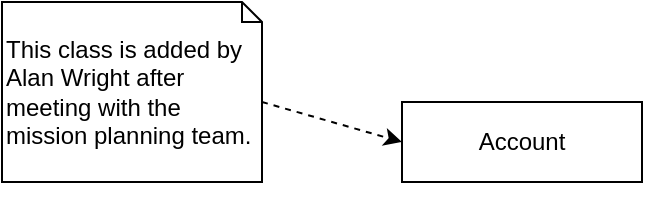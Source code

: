 <mxfile version="21.6.5" type="device">
  <diagram name="Page-1" id="43vZWLD8GYsiUsMGI6Fa">
    <mxGraphModel dx="864" dy="495" grid="1" gridSize="10" guides="1" tooltips="1" connect="1" arrows="1" fold="1" page="1" pageScale="1" pageWidth="827" pageHeight="1169" math="0" shadow="0">
      <root>
        <mxCell id="0" />
        <mxCell id="1" parent="0" />
        <mxCell id="mGBL74VNcMKTlVGMOwoP-4" style="rounded=0;orthogonalLoop=1;jettySize=auto;html=1;entryX=0;entryY=0.5;entryDx=0;entryDy=0;dashed=1;exitX=0;exitY=0;exitDx=130;exitDy=50;exitPerimeter=0;" edge="1" parent="1" source="mGBL74VNcMKTlVGMOwoP-1" target="mGBL74VNcMKTlVGMOwoP-3">
          <mxGeometry relative="1" as="geometry">
            <mxPoint x="200" y="100" as="sourcePoint" />
          </mxGeometry>
        </mxCell>
        <mxCell id="mGBL74VNcMKTlVGMOwoP-1" value="This class is added by Alan Wright after meeting with the mission planning team." style="shape=note2;boundedLbl=1;whiteSpace=wrap;size=10;verticalAlign=top;align=left;html=1;" vertex="1" parent="1">
          <mxGeometry width="130" height="90" as="geometry" />
        </mxCell>
        <mxCell id="mGBL74VNcMKTlVGMOwoP-2" style="edgeStyle=orthogonalEdgeStyle;rounded=0;orthogonalLoop=1;jettySize=auto;html=1;exitX=0.5;exitY=1;exitDx=0;exitDy=0;exitPerimeter=0;" edge="1" parent="1" source="mGBL74VNcMKTlVGMOwoP-1" target="mGBL74VNcMKTlVGMOwoP-1">
          <mxGeometry relative="1" as="geometry" />
        </mxCell>
        <mxCell id="mGBL74VNcMKTlVGMOwoP-3" value="Account" style="fontStyle=0;html=1;whiteSpace=wrap;" vertex="1" parent="1">
          <mxGeometry x="200" y="50" width="120" height="40" as="geometry" />
        </mxCell>
      </root>
    </mxGraphModel>
  </diagram>
</mxfile>
